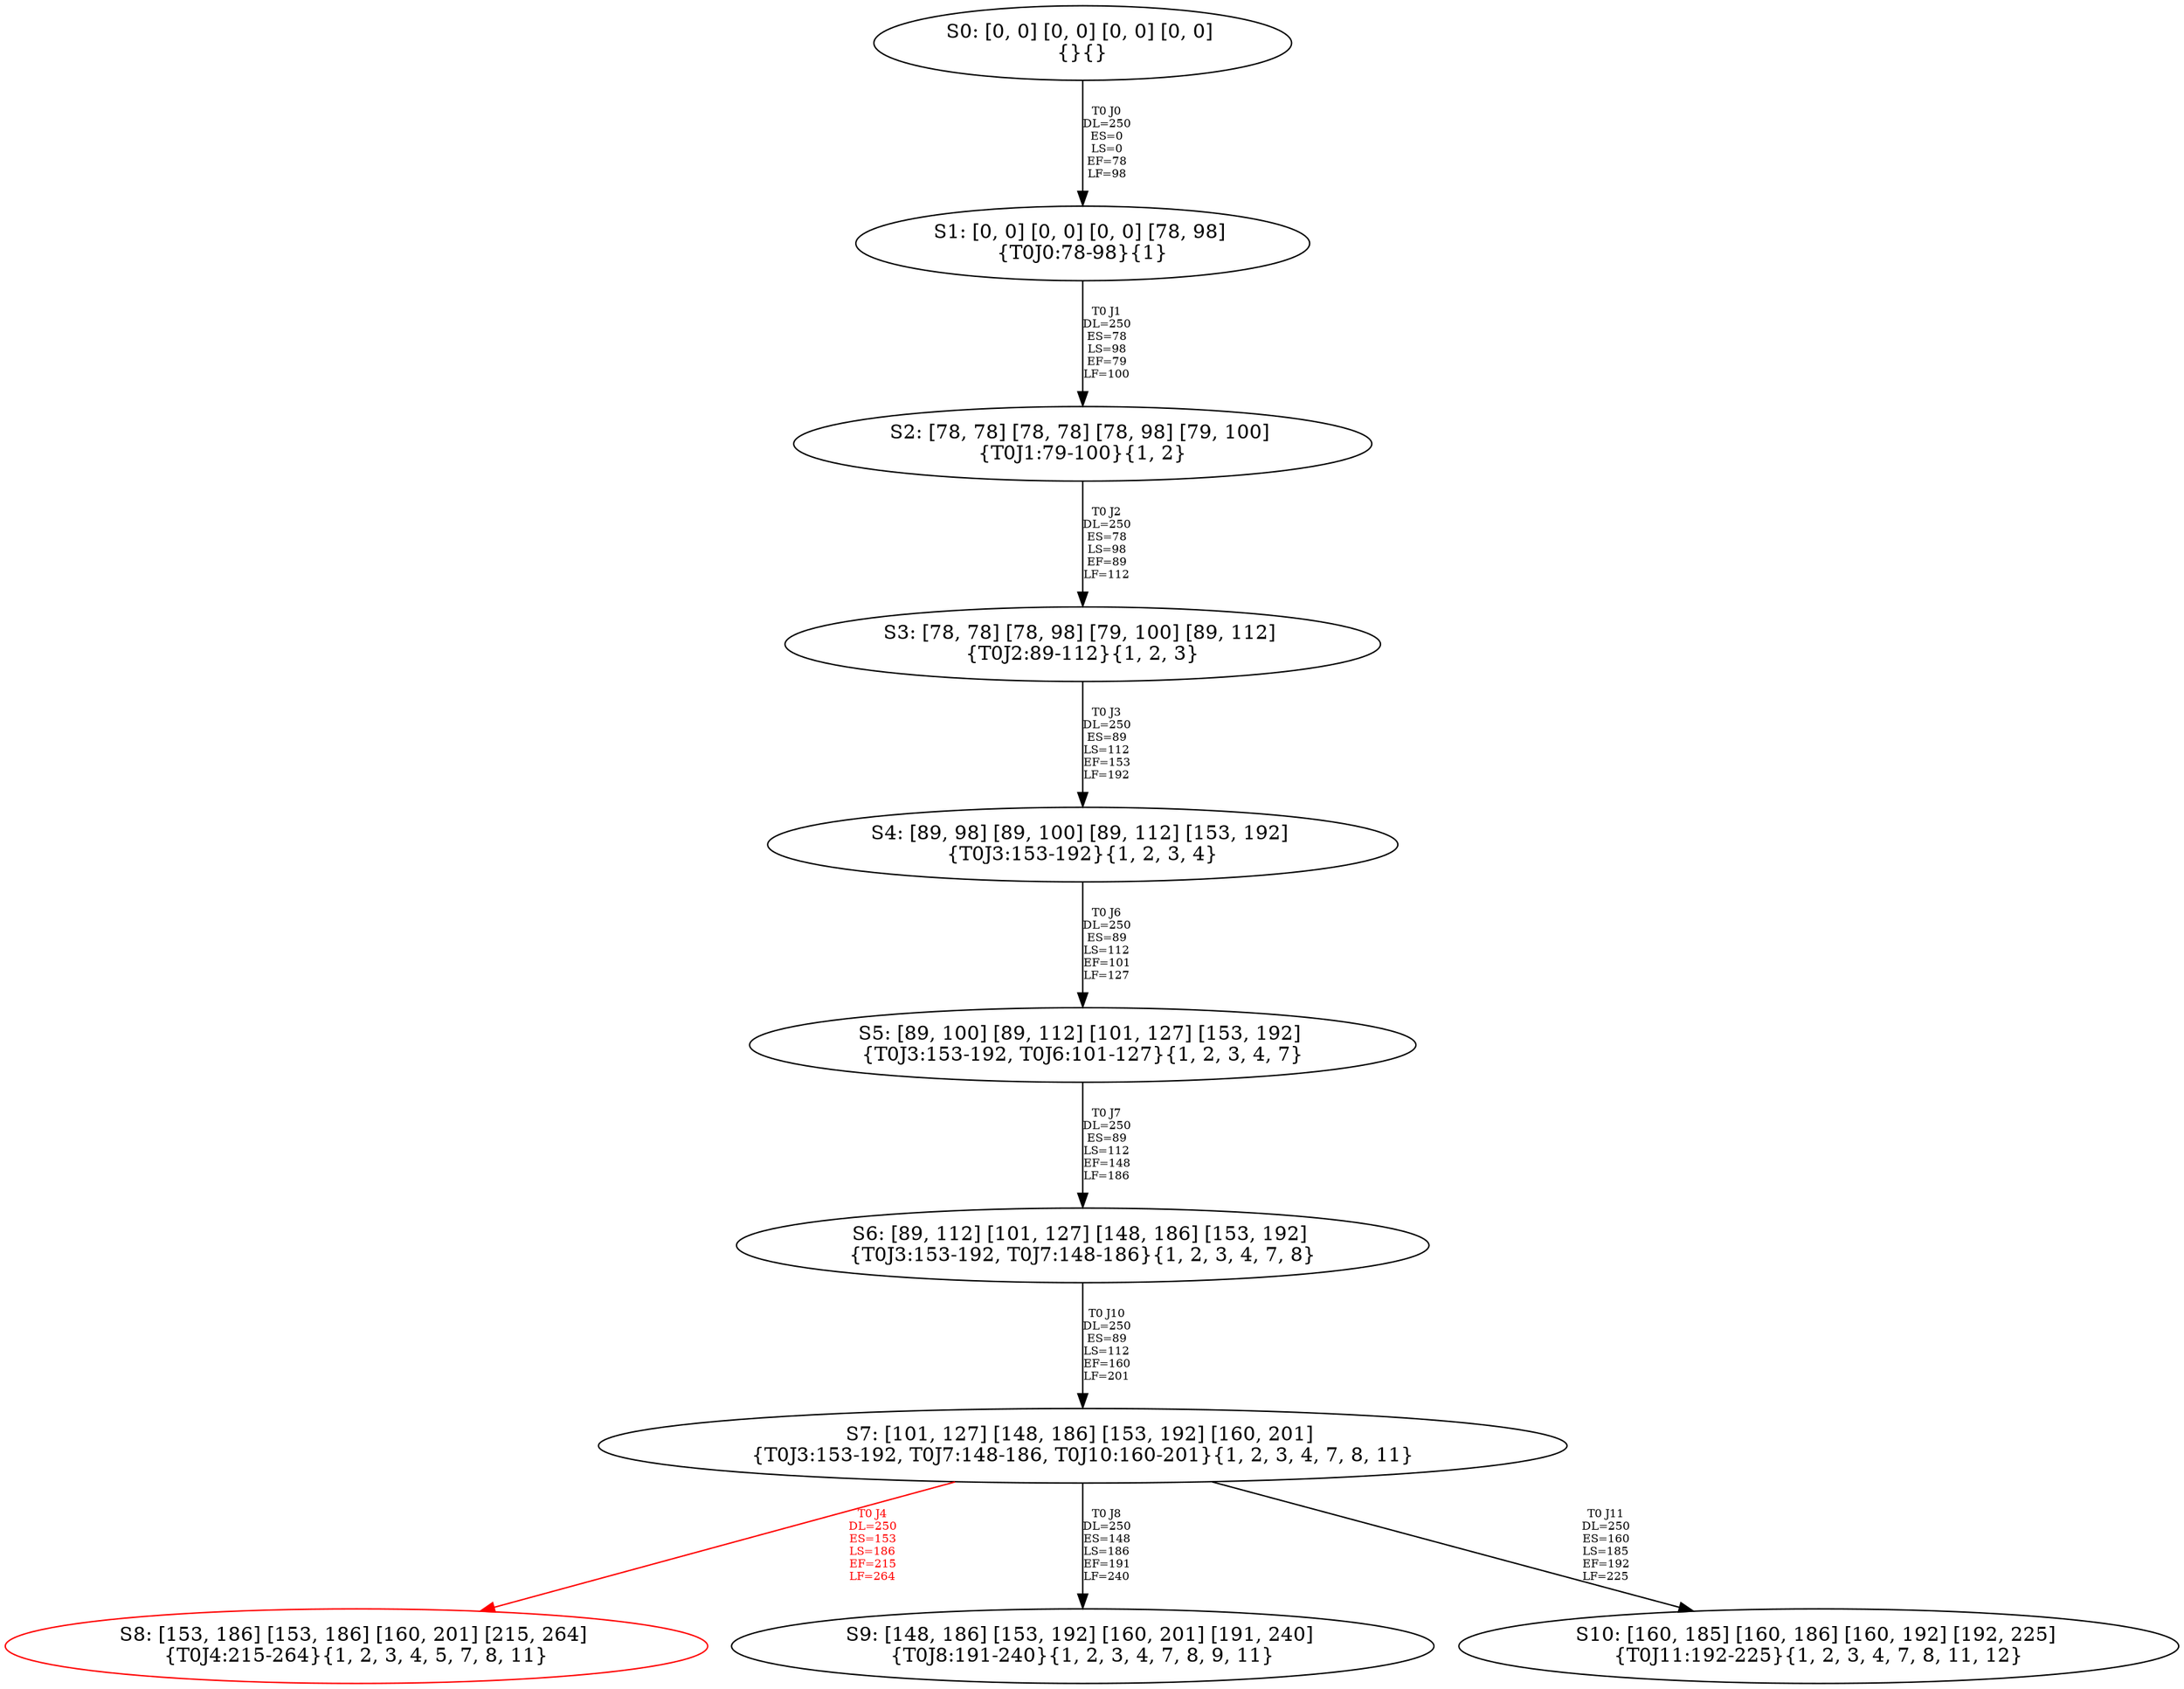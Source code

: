 digraph {
	S0[label="S0: [0, 0] [0, 0] [0, 0] [0, 0] \n{}{}"];
	S1[label="S1: [0, 0] [0, 0] [0, 0] [78, 98] \n{T0J0:78-98}{1}"];
	S2[label="S2: [78, 78] [78, 78] [78, 98] [79, 100] \n{T0J1:79-100}{1, 2}"];
	S3[label="S3: [78, 78] [78, 98] [79, 100] [89, 112] \n{T0J2:89-112}{1, 2, 3}"];
	S4[label="S4: [89, 98] [89, 100] [89, 112] [153, 192] \n{T0J3:153-192}{1, 2, 3, 4}"];
	S5[label="S5: [89, 100] [89, 112] [101, 127] [153, 192] \n{T0J3:153-192, T0J6:101-127}{1, 2, 3, 4, 7}"];
	S6[label="S6: [89, 112] [101, 127] [148, 186] [153, 192] \n{T0J3:153-192, T0J7:148-186}{1, 2, 3, 4, 7, 8}"];
	S7[label="S7: [101, 127] [148, 186] [153, 192] [160, 201] \n{T0J3:153-192, T0J7:148-186, T0J10:160-201}{1, 2, 3, 4, 7, 8, 11}"];
	S8[label="S8: [153, 186] [153, 186] [160, 201] [215, 264] \n{T0J4:215-264}{1, 2, 3, 4, 5, 7, 8, 11}"];
	S9[label="S9: [148, 186] [153, 192] [160, 201] [191, 240] \n{T0J8:191-240}{1, 2, 3, 4, 7, 8, 9, 11}"];
	S10[label="S10: [160, 185] [160, 186] [160, 192] [192, 225] \n{T0J11:192-225}{1, 2, 3, 4, 7, 8, 11, 12}"];
	S0 -> S1[label="T0 J0\nDL=250\nES=0\nLS=0\nEF=78\nLF=98",fontsize=8];
	S1 -> S2[label="T0 J1\nDL=250\nES=78\nLS=98\nEF=79\nLF=100",fontsize=8];
	S2 -> S3[label="T0 J2\nDL=250\nES=78\nLS=98\nEF=89\nLF=112",fontsize=8];
	S3 -> S4[label="T0 J3\nDL=250\nES=89\nLS=112\nEF=153\nLF=192",fontsize=8];
	S4 -> S5[label="T0 J6\nDL=250\nES=89\nLS=112\nEF=101\nLF=127",fontsize=8];
	S5 -> S6[label="T0 J7\nDL=250\nES=89\nLS=112\nEF=148\nLF=186",fontsize=8];
	S6 -> S7[label="T0 J10\nDL=250\nES=89\nLS=112\nEF=160\nLF=201",fontsize=8];
	S7 -> S8[label="T0 J4\nDL=250\nES=153\nLS=186\nEF=215\nLF=264",color=Red,fontcolor=Red,fontsize=8];
S8[color=Red];
	S7 -> S9[label="T0 J8\nDL=250\nES=148\nLS=186\nEF=191\nLF=240",fontsize=8];
	S7 -> S10[label="T0 J11\nDL=250\nES=160\nLS=185\nEF=192\nLF=225",fontsize=8];
}
